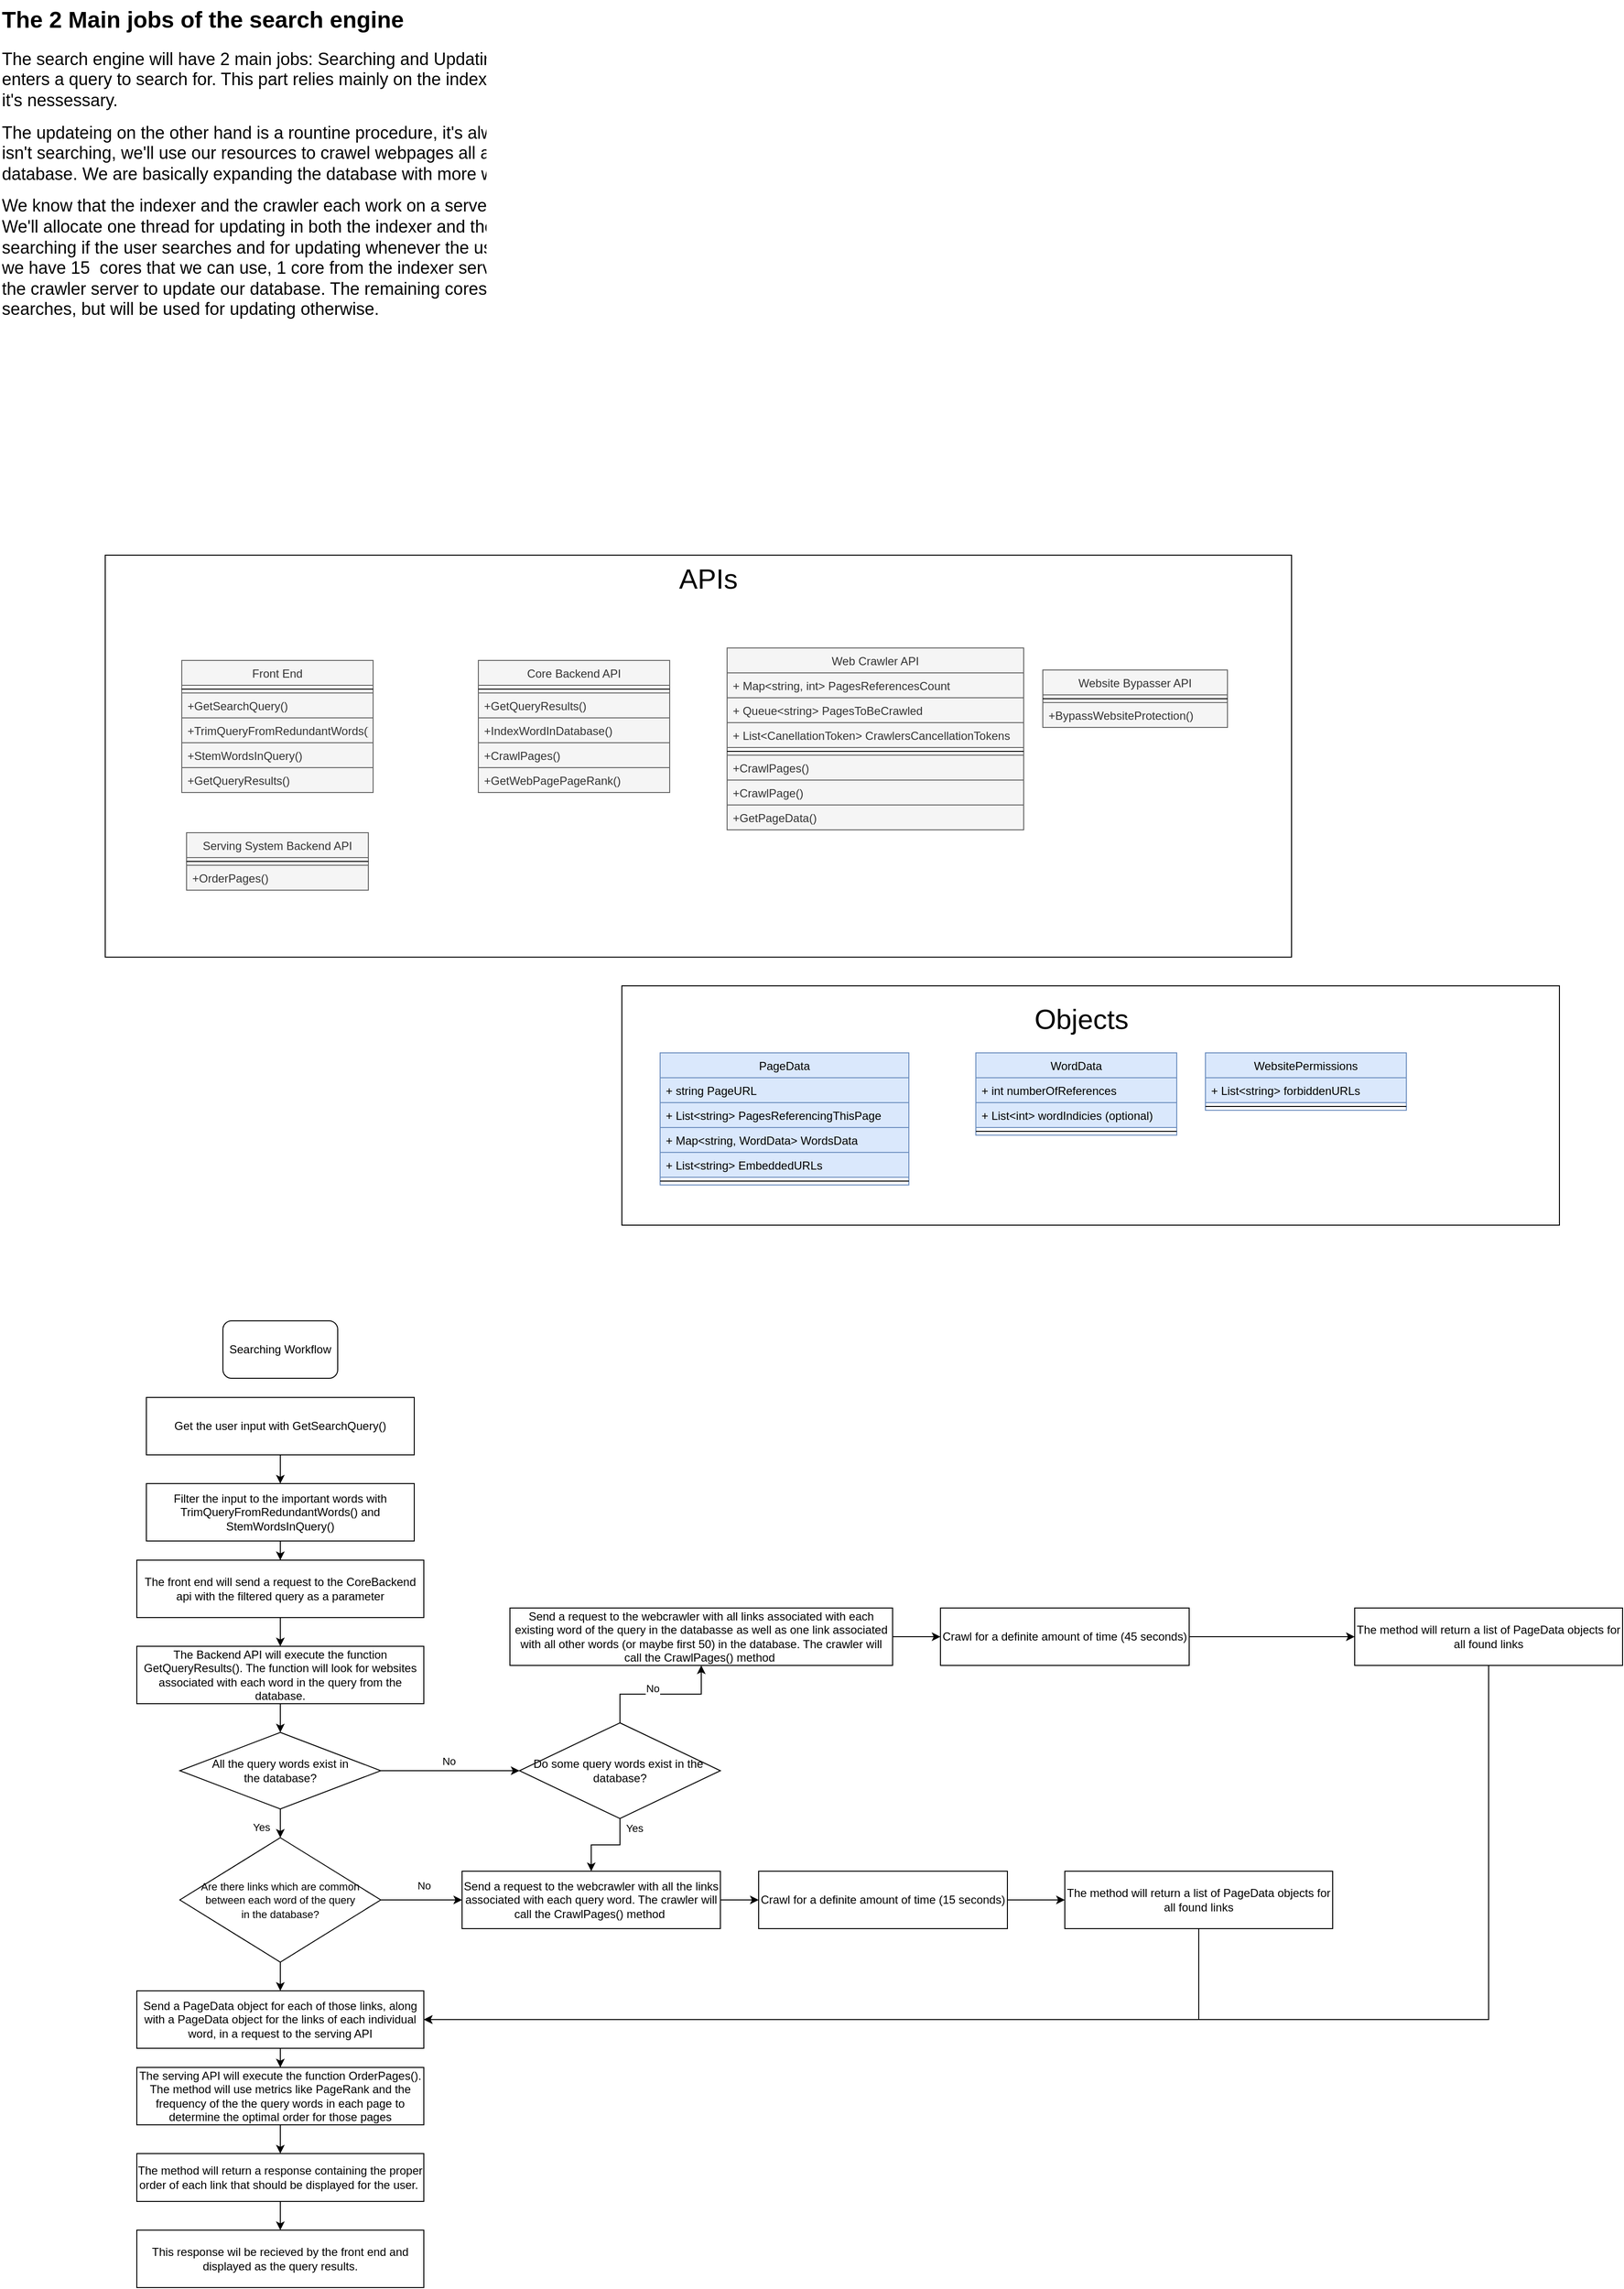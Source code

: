 <mxfile version="27.0.9">
  <diagram id="C5RBs43oDa-KdzZeNtuy" name="Page-1">
    <mxGraphModel dx="1556" dy="947" grid="1" gridSize="10" guides="1" tooltips="1" connect="1" arrows="1" fold="1" page="1" pageScale="1" pageWidth="2000" pageHeight="1700" math="0" shadow="0">
      <root>
        <mxCell id="WIyWlLk6GJQsqaUBKTNV-0" />
        <mxCell id="WIyWlLk6GJQsqaUBKTNV-1" parent="WIyWlLk6GJQsqaUBKTNV-0" />
        <mxCell id="8kWV0dTaUfHmcFmMoC4k-70" value="" style="rounded=0;whiteSpace=wrap;html=1;fillColor=none;" parent="WIyWlLk6GJQsqaUBKTNV-1" vertex="1">
          <mxGeometry x="190" y="600" width="1240" height="420" as="geometry" />
        </mxCell>
        <mxCell id="8kWV0dTaUfHmcFmMoC4k-71" value="" style="rounded=0;whiteSpace=wrap;html=1;fillColor=none;" parent="WIyWlLk6GJQsqaUBKTNV-1" vertex="1">
          <mxGeometry x="730" y="1050" width="980" height="250" as="geometry" />
        </mxCell>
        <mxCell id="zkfFHV4jXpPFQw0GAbJ--0" value="Core Backend API" style="swimlane;fontStyle=0;align=center;verticalAlign=top;childLayout=stackLayout;horizontal=1;startSize=26;horizontalStack=0;resizeParent=1;resizeLast=0;collapsible=1;marginBottom=0;rounded=0;shadow=0;strokeWidth=1;fillColor=#f5f5f5;fontColor=#333333;strokeColor=#666666;" parent="WIyWlLk6GJQsqaUBKTNV-1" vertex="1">
          <mxGeometry x="580" y="710" width="200" height="138" as="geometry">
            <mxRectangle x="230" y="140" width="160" height="26" as="alternateBounds" />
          </mxGeometry>
        </mxCell>
        <mxCell id="zkfFHV4jXpPFQw0GAbJ--4" value="" style="line;html=1;strokeWidth=1;align=left;verticalAlign=middle;spacingTop=-1;spacingLeft=3;spacingRight=3;rotatable=0;labelPosition=right;points=[];portConstraint=eastwest;" parent="zkfFHV4jXpPFQw0GAbJ--0" vertex="1">
          <mxGeometry y="26" width="200" height="8" as="geometry" />
        </mxCell>
        <mxCell id="zkfFHV4jXpPFQw0GAbJ--5" value="+GetQueryResults()" style="text;align=left;verticalAlign=top;spacingLeft=4;spacingRight=4;overflow=hidden;rotatable=0;points=[[0,0.5],[1,0.5]];portConstraint=eastwest;labelBackgroundColor=none;textShadow=0;labelBorderColor=none;fillColor=#f5f5f5;fontColor=#333333;strokeColor=#666666;" parent="zkfFHV4jXpPFQw0GAbJ--0" vertex="1">
          <mxGeometry y="34" width="200" height="26" as="geometry" />
        </mxCell>
        <mxCell id="wxarfpQwZNa4B09bHYkx-20" value="+IndexWordInDatabase()" style="text;align=left;verticalAlign=top;spacingLeft=4;spacingRight=4;overflow=hidden;rotatable=0;points=[[0,0.5],[1,0.5]];portConstraint=eastwest;fillColor=#f5f5f5;fontColor=#333333;strokeColor=#666666;" parent="zkfFHV4jXpPFQw0GAbJ--0" vertex="1">
          <mxGeometry y="60" width="200" height="26" as="geometry" />
        </mxCell>
        <mxCell id="wxarfpQwZNa4B09bHYkx-21" value="+CrawlPages()" style="text;align=left;verticalAlign=top;spacingLeft=4;spacingRight=4;overflow=hidden;rotatable=0;points=[[0,0.5],[1,0.5]];portConstraint=eastwest;fillColor=#f5f5f5;fontColor=#333333;strokeColor=#666666;" parent="zkfFHV4jXpPFQw0GAbJ--0" vertex="1">
          <mxGeometry y="86" width="200" height="26" as="geometry" />
        </mxCell>
        <mxCell id="wxarfpQwZNa4B09bHYkx-26" value="+GetWebPagePageRank()" style="text;align=left;verticalAlign=top;spacingLeft=4;spacingRight=4;overflow=hidden;rotatable=0;points=[[0,0.5],[1,0.5]];portConstraint=eastwest;fillColor=#f5f5f5;fontColor=#333333;strokeColor=#666666;" parent="zkfFHV4jXpPFQw0GAbJ--0" vertex="1">
          <mxGeometry y="112" width="200" height="26" as="geometry" />
        </mxCell>
        <mxCell id="zkfFHV4jXpPFQw0GAbJ--6" value="Front End" style="swimlane;fontStyle=0;align=center;verticalAlign=top;childLayout=stackLayout;horizontal=1;startSize=26;horizontalStack=0;resizeParent=1;resizeLast=0;collapsible=1;marginBottom=0;rounded=0;shadow=0;strokeWidth=1;fillColor=#f5f5f5;fontColor=#333333;strokeColor=#666666;" parent="WIyWlLk6GJQsqaUBKTNV-1" vertex="1">
          <mxGeometry x="270" y="710" width="200" height="138" as="geometry">
            <mxRectangle x="130" y="380" width="160" height="26" as="alternateBounds" />
          </mxGeometry>
        </mxCell>
        <mxCell id="zkfFHV4jXpPFQw0GAbJ--9" value="" style="line;html=1;strokeWidth=1;align=left;verticalAlign=middle;spacingTop=-1;spacingLeft=3;spacingRight=3;rotatable=0;labelPosition=right;points=[];portConstraint=eastwest;" parent="zkfFHV4jXpPFQw0GAbJ--6" vertex="1">
          <mxGeometry y="26" width="200" height="8" as="geometry" />
        </mxCell>
        <mxCell id="wxarfpQwZNa4B09bHYkx-12" value="+GetSearchQuery()" style="text;align=left;verticalAlign=top;spacingLeft=4;spacingRight=4;overflow=hidden;rotatable=0;points=[[0,0.5],[1,0.5]];portConstraint=eastwest;fillColor=#f5f5f5;fontColor=#333333;strokeColor=#666666;" parent="zkfFHV4jXpPFQw0GAbJ--6" vertex="1">
          <mxGeometry y="34" width="200" height="26" as="geometry" />
        </mxCell>
        <mxCell id="zkfFHV4jXpPFQw0GAbJ--10" value="+TrimQueryFromRedundantWords()" style="text;align=left;verticalAlign=top;spacingLeft=4;spacingRight=4;overflow=hidden;rotatable=0;points=[[0,0.5],[1,0.5]];portConstraint=eastwest;fontStyle=0;fillColor=#f5f5f5;fontColor=#333333;strokeColor=#666666;" parent="zkfFHV4jXpPFQw0GAbJ--6" vertex="1">
          <mxGeometry y="60" width="200" height="26" as="geometry" />
        </mxCell>
        <mxCell id="zkfFHV4jXpPFQw0GAbJ--11" value="+StemWordsInQuery()" style="text;align=left;verticalAlign=top;spacingLeft=4;spacingRight=4;overflow=hidden;rotatable=0;points=[[0,0.5],[1,0.5]];portConstraint=eastwest;fillColor=#f5f5f5;fontColor=#333333;strokeColor=#666666;" parent="zkfFHV4jXpPFQw0GAbJ--6" vertex="1">
          <mxGeometry y="86" width="200" height="26" as="geometry" />
        </mxCell>
        <mxCell id="wxarfpQwZNa4B09bHYkx-14" value="+GetQueryResults()" style="text;align=left;verticalAlign=top;spacingLeft=4;spacingRight=4;overflow=hidden;rotatable=0;points=[[0,0.5],[1,0.5]];portConstraint=eastwest;fillColor=#f5f5f5;fontColor=#333333;strokeColor=#666666;" parent="zkfFHV4jXpPFQw0GAbJ--6" vertex="1">
          <mxGeometry y="112" width="200" height="26" as="geometry" />
        </mxCell>
        <mxCell id="zkfFHV4jXpPFQw0GAbJ--13" value="Serving System Backend API" style="swimlane;fontStyle=0;align=center;verticalAlign=top;childLayout=stackLayout;horizontal=1;startSize=26;horizontalStack=0;resizeParent=1;resizeLast=0;collapsible=1;marginBottom=0;rounded=0;shadow=0;strokeWidth=1;fillColor=#f5f5f5;fontColor=#333333;strokeColor=#666666;" parent="WIyWlLk6GJQsqaUBKTNV-1" vertex="1">
          <mxGeometry x="275" y="890" width="190" height="60" as="geometry">
            <mxRectangle x="340" y="380" width="170" height="26" as="alternateBounds" />
          </mxGeometry>
        </mxCell>
        <mxCell id="zkfFHV4jXpPFQw0GAbJ--15" value="" style="line;html=1;strokeWidth=1;align=left;verticalAlign=middle;spacingTop=-1;spacingLeft=3;spacingRight=3;rotatable=0;labelPosition=right;points=[];portConstraint=eastwest;" parent="zkfFHV4jXpPFQw0GAbJ--13" vertex="1">
          <mxGeometry y="26" width="190" height="8" as="geometry" />
        </mxCell>
        <mxCell id="wxarfpQwZNa4B09bHYkx-25" value="+OrderPages()" style="text;align=left;verticalAlign=top;spacingLeft=4;spacingRight=4;overflow=hidden;rotatable=0;points=[[0,0.5],[1,0.5]];portConstraint=eastwest;fillColor=#f5f5f5;fontColor=#333333;strokeColor=#666666;" parent="zkfFHV4jXpPFQw0GAbJ--13" vertex="1">
          <mxGeometry y="34" width="190" height="26" as="geometry" />
        </mxCell>
        <mxCell id="zkfFHV4jXpPFQw0GAbJ--17" value="Web Crawler API" style="swimlane;fontStyle=0;align=center;verticalAlign=top;childLayout=stackLayout;horizontal=1;startSize=26;horizontalStack=0;resizeParent=1;resizeLast=0;collapsible=1;marginBottom=0;rounded=0;shadow=0;strokeWidth=1;fillColor=#f5f5f5;fontColor=#333333;strokeColor=#666666;" parent="WIyWlLk6GJQsqaUBKTNV-1" vertex="1">
          <mxGeometry x="840" y="697" width="310" height="190" as="geometry">
            <mxRectangle x="550" y="140" width="160" height="26" as="alternateBounds" />
          </mxGeometry>
        </mxCell>
        <mxCell id="wxarfpQwZNa4B09bHYkx-41" value="+ Map&lt;string, int&gt; PagesReferencesCount" style="text;align=left;verticalAlign=top;spacingLeft=4;spacingRight=4;overflow=hidden;rotatable=0;points=[[0,0.5],[1,0.5]];portConstraint=eastwest;fillColor=#f5f5f5;fontColor=#333333;strokeColor=#666666;" parent="zkfFHV4jXpPFQw0GAbJ--17" vertex="1">
          <mxGeometry y="26" width="310" height="26" as="geometry" />
        </mxCell>
        <mxCell id="wxarfpQwZNa4B09bHYkx-46" value="+ Queue&lt;string&gt; PagesToBeCrawled" style="text;align=left;verticalAlign=top;spacingLeft=4;spacingRight=4;overflow=hidden;rotatable=0;points=[[0,0.5],[1,0.5]];portConstraint=eastwest;fillColor=#f5f5f5;fontColor=#333333;strokeColor=#666666;" parent="zkfFHV4jXpPFQw0GAbJ--17" vertex="1">
          <mxGeometry y="52" width="310" height="26" as="geometry" />
        </mxCell>
        <mxCell id="wxarfpQwZNa4B09bHYkx-47" value="+ List&lt;CanellationToken&gt; CrawlersCancellationTokens" style="text;align=left;verticalAlign=top;spacingLeft=4;spacingRight=4;overflow=hidden;rotatable=0;points=[[0,0.5],[1,0.5]];portConstraint=eastwest;fillColor=#f5f5f5;fontColor=#333333;strokeColor=#666666;" parent="zkfFHV4jXpPFQw0GAbJ--17" vertex="1">
          <mxGeometry y="78" width="310" height="26" as="geometry" />
        </mxCell>
        <mxCell id="zkfFHV4jXpPFQw0GAbJ--23" value="" style="line;html=1;strokeWidth=1;align=left;verticalAlign=middle;spacingTop=-1;spacingLeft=3;spacingRight=3;rotatable=0;labelPosition=right;points=[];portConstraint=eastwest;" parent="zkfFHV4jXpPFQw0GAbJ--17" vertex="1">
          <mxGeometry y="104" width="310" height="8" as="geometry" />
        </mxCell>
        <mxCell id="wxarfpQwZNa4B09bHYkx-29" value="+CrawlPages()" style="text;align=left;verticalAlign=top;spacingLeft=4;spacingRight=4;overflow=hidden;rotatable=0;points=[[0,0.5],[1,0.5]];portConstraint=eastwest;fillColor=#f5f5f5;fontColor=#333333;strokeColor=#666666;" parent="zkfFHV4jXpPFQw0GAbJ--17" vertex="1">
          <mxGeometry y="112" width="310" height="26" as="geometry" />
        </mxCell>
        <mxCell id="wxarfpQwZNa4B09bHYkx-34" value="+CrawlPage()" style="text;align=left;verticalAlign=top;spacingLeft=4;spacingRight=4;overflow=hidden;rotatable=0;points=[[0,0.5],[1,0.5]];portConstraint=eastwest;fillColor=#f5f5f5;fontColor=#333333;strokeColor=#666666;" parent="zkfFHV4jXpPFQw0GAbJ--17" vertex="1">
          <mxGeometry y="138" width="310" height="26" as="geometry" />
        </mxCell>
        <mxCell id="zkfFHV4jXpPFQw0GAbJ--25" value="+GetPageData()" style="text;align=left;verticalAlign=top;spacingLeft=4;spacingRight=4;overflow=hidden;rotatable=0;points=[[0,0.5],[1,0.5]];portConstraint=eastwest;fillColor=#f5f5f5;fontColor=#333333;strokeColor=#666666;" parent="zkfFHV4jXpPFQw0GAbJ--17" vertex="1">
          <mxGeometry y="164" width="310" height="26" as="geometry" />
        </mxCell>
        <mxCell id="wxarfpQwZNa4B09bHYkx-0" value="Website Bypasser API" style="swimlane;fontStyle=0;align=center;verticalAlign=top;childLayout=stackLayout;horizontal=1;startSize=26;horizontalStack=0;resizeParent=1;resizeLast=0;collapsible=1;marginBottom=0;rounded=0;shadow=0;strokeWidth=1;fillColor=#f5f5f5;fontColor=#333333;strokeColor=#666666;" parent="WIyWlLk6GJQsqaUBKTNV-1" vertex="1">
          <mxGeometry x="1170" y="720" width="193" height="60" as="geometry">
            <mxRectangle x="550" y="140" width="160" height="26" as="alternateBounds" />
          </mxGeometry>
        </mxCell>
        <mxCell id="wxarfpQwZNa4B09bHYkx-6" value="" style="line;html=1;strokeWidth=1;align=left;verticalAlign=middle;spacingTop=-1;spacingLeft=3;spacingRight=3;rotatable=0;labelPosition=right;points=[];portConstraint=eastwest;" parent="wxarfpQwZNa4B09bHYkx-0" vertex="1">
          <mxGeometry y="26" width="193" height="8" as="geometry" />
        </mxCell>
        <mxCell id="wxarfpQwZNa4B09bHYkx-7" value="+BypassWebsiteProtection()" style="text;align=left;verticalAlign=top;spacingLeft=4;spacingRight=4;overflow=hidden;rotatable=0;points=[[0,0.5],[1,0.5]];portConstraint=eastwest;fillColor=#f5f5f5;fontColor=#333333;strokeColor=#666666;" parent="wxarfpQwZNa4B09bHYkx-0" vertex="1">
          <mxGeometry y="34" width="193" height="26" as="geometry" />
        </mxCell>
        <mxCell id="wxarfpQwZNa4B09bHYkx-36" value="PageData" style="swimlane;fontStyle=0;align=center;verticalAlign=top;childLayout=stackLayout;horizontal=1;startSize=26;horizontalStack=0;resizeParent=1;resizeLast=0;collapsible=1;marginBottom=0;rounded=0;shadow=0;strokeWidth=1;fillColor=#dae8fc;strokeColor=#6c8ebf;" parent="WIyWlLk6GJQsqaUBKTNV-1" vertex="1">
          <mxGeometry x="770" y="1120" width="260" height="138" as="geometry">
            <mxRectangle x="340" y="380" width="170" height="26" as="alternateBounds" />
          </mxGeometry>
        </mxCell>
        <mxCell id="wxarfpQwZNa4B09bHYkx-39" value="+ string PageURL" style="text;align=left;verticalAlign=top;spacingLeft=4;spacingRight=4;overflow=hidden;rotatable=0;points=[[0,0.5],[1,0.5]];portConstraint=eastwest;fillColor=#dae8fc;strokeColor=#6c8ebf;" parent="wxarfpQwZNa4B09bHYkx-36" vertex="1">
          <mxGeometry y="26" width="260" height="26" as="geometry" />
        </mxCell>
        <mxCell id="8kWV0dTaUfHmcFmMoC4k-56" value="+ List&lt;string&gt; PagesReferencingThisPage" style="text;align=left;verticalAlign=top;spacingLeft=4;spacingRight=4;overflow=hidden;rotatable=0;points=[[0,0.5],[1,0.5]];portConstraint=eastwest;fillColor=#dae8fc;strokeColor=#6c8ebf;" parent="wxarfpQwZNa4B09bHYkx-36" vertex="1">
          <mxGeometry y="52" width="260" height="26" as="geometry" />
        </mxCell>
        <mxCell id="wxarfpQwZNa4B09bHYkx-40" value="+ Map&lt;string, WordData&gt; WordsData" style="text;align=left;verticalAlign=top;spacingLeft=4;spacingRight=4;overflow=hidden;rotatable=0;points=[[0,0.5],[1,0.5]];portConstraint=eastwest;fillColor=#dae8fc;strokeColor=#6c8ebf;" parent="wxarfpQwZNa4B09bHYkx-36" vertex="1">
          <mxGeometry y="78" width="260" height="26" as="geometry" />
        </mxCell>
        <mxCell id="wxarfpQwZNa4B09bHYkx-48" value="+ List&lt;string&gt; EmbeddedURLs" style="text;align=left;verticalAlign=top;spacingLeft=4;spacingRight=4;overflow=hidden;rotatable=0;points=[[0,0.5],[1,0.5]];portConstraint=eastwest;fillColor=#dae8fc;strokeColor=#6c8ebf;" parent="wxarfpQwZNa4B09bHYkx-36" vertex="1">
          <mxGeometry y="104" width="260" height="26" as="geometry" />
        </mxCell>
        <mxCell id="wxarfpQwZNa4B09bHYkx-37" value="" style="line;html=1;strokeWidth=1;align=left;verticalAlign=middle;spacingTop=-1;spacingLeft=3;spacingRight=3;rotatable=0;labelPosition=right;points=[];portConstraint=eastwest;" parent="wxarfpQwZNa4B09bHYkx-36" vertex="1">
          <mxGeometry y="130" width="260" height="8" as="geometry" />
        </mxCell>
        <mxCell id="wxarfpQwZNa4B09bHYkx-42" value="WordData" style="swimlane;fontStyle=0;align=center;verticalAlign=top;childLayout=stackLayout;horizontal=1;startSize=26;horizontalStack=0;resizeParent=1;resizeLast=0;collapsible=1;marginBottom=0;rounded=0;shadow=0;strokeWidth=1;fillColor=#dae8fc;strokeColor=#6c8ebf;" parent="WIyWlLk6GJQsqaUBKTNV-1" vertex="1">
          <mxGeometry x="1100" y="1120" width="210" height="86" as="geometry">
            <mxRectangle x="340" y="380" width="170" height="26" as="alternateBounds" />
          </mxGeometry>
        </mxCell>
        <mxCell id="wxarfpQwZNa4B09bHYkx-43" value="+ int numberOfReferences" style="text;align=left;verticalAlign=top;spacingLeft=4;spacingRight=4;overflow=hidden;rotatable=0;points=[[0,0.5],[1,0.5]];portConstraint=eastwest;fillColor=#dae8fc;strokeColor=#6c8ebf;" parent="wxarfpQwZNa4B09bHYkx-42" vertex="1">
          <mxGeometry y="26" width="210" height="26" as="geometry" />
        </mxCell>
        <mxCell id="wxarfpQwZNa4B09bHYkx-44" value="+ List&lt;int&gt; wordIndicies (optional)" style="text;align=left;verticalAlign=top;spacingLeft=4;spacingRight=4;overflow=hidden;rotatable=0;points=[[0,0.5],[1,0.5]];portConstraint=eastwest;fillColor=#dae8fc;strokeColor=#6c8ebf;" parent="wxarfpQwZNa4B09bHYkx-42" vertex="1">
          <mxGeometry y="52" width="210" height="26" as="geometry" />
        </mxCell>
        <mxCell id="wxarfpQwZNa4B09bHYkx-45" value="" style="line;html=1;strokeWidth=1;align=left;verticalAlign=middle;spacingTop=-1;spacingLeft=3;spacingRight=3;rotatable=0;labelPosition=right;points=[];portConstraint=eastwest;" parent="wxarfpQwZNa4B09bHYkx-42" vertex="1">
          <mxGeometry y="78" width="210" height="8" as="geometry" />
        </mxCell>
        <mxCell id="wxarfpQwZNa4B09bHYkx-50" value="WebsitePermissions" style="swimlane;fontStyle=0;align=center;verticalAlign=top;childLayout=stackLayout;horizontal=1;startSize=26;horizontalStack=0;resizeParent=1;resizeLast=0;collapsible=1;marginBottom=0;rounded=0;shadow=0;strokeWidth=1;fillColor=#dae8fc;strokeColor=#6c8ebf;" parent="WIyWlLk6GJQsqaUBKTNV-1" vertex="1">
          <mxGeometry x="1340" y="1120" width="210" height="60" as="geometry">
            <mxRectangle x="340" y="380" width="170" height="26" as="alternateBounds" />
          </mxGeometry>
        </mxCell>
        <mxCell id="wxarfpQwZNa4B09bHYkx-51" value="+ List&lt;string&gt; forbiddenURLs" style="text;align=left;verticalAlign=top;spacingLeft=4;spacingRight=4;overflow=hidden;rotatable=0;points=[[0,0.5],[1,0.5]];portConstraint=eastwest;fillColor=#dae8fc;strokeColor=#6c8ebf;" parent="wxarfpQwZNa4B09bHYkx-50" vertex="1">
          <mxGeometry y="26" width="210" height="26" as="geometry" />
        </mxCell>
        <mxCell id="wxarfpQwZNa4B09bHYkx-53" value="" style="line;html=1;strokeWidth=1;align=left;verticalAlign=middle;spacingTop=-1;spacingLeft=3;spacingRight=3;rotatable=0;labelPosition=right;points=[];portConstraint=eastwest;" parent="wxarfpQwZNa4B09bHYkx-50" vertex="1">
          <mxGeometry y="52" width="210" height="8" as="geometry" />
        </mxCell>
        <mxCell id="wxarfpQwZNa4B09bHYkx-58" value="Searching Workflow" style="rounded=1;whiteSpace=wrap;html=1;" parent="WIyWlLk6GJQsqaUBKTNV-1" vertex="1">
          <mxGeometry x="313" y="1400" width="120" height="60" as="geometry" />
        </mxCell>
        <mxCell id="wxarfpQwZNa4B09bHYkx-63" value="" style="edgeStyle=orthogonalEdgeStyle;rounded=0;orthogonalLoop=1;jettySize=auto;html=1;" parent="WIyWlLk6GJQsqaUBKTNV-1" source="wxarfpQwZNa4B09bHYkx-61" target="wxarfpQwZNa4B09bHYkx-62" edge="1">
          <mxGeometry relative="1" as="geometry" />
        </mxCell>
        <mxCell id="wxarfpQwZNa4B09bHYkx-61" value="Get the user input with GetSearchQuery()" style="rounded=0;whiteSpace=wrap;html=1;" parent="WIyWlLk6GJQsqaUBKTNV-1" vertex="1">
          <mxGeometry x="233" y="1480" width="280" height="60" as="geometry" />
        </mxCell>
        <mxCell id="wxarfpQwZNa4B09bHYkx-65" value="" style="edgeStyle=orthogonalEdgeStyle;rounded=0;orthogonalLoop=1;jettySize=auto;html=1;" parent="WIyWlLk6GJQsqaUBKTNV-1" source="wxarfpQwZNa4B09bHYkx-62" target="wxarfpQwZNa4B09bHYkx-64" edge="1">
          <mxGeometry relative="1" as="geometry" />
        </mxCell>
        <mxCell id="wxarfpQwZNa4B09bHYkx-62" value="Filter the input to the important words with TrimQueryFromRedundantWords() and StemWordsInQuery()" style="whiteSpace=wrap;html=1;rounded=0;" parent="WIyWlLk6GJQsqaUBKTNV-1" vertex="1">
          <mxGeometry x="233" y="1570" width="280" height="60" as="geometry" />
        </mxCell>
        <mxCell id="wxarfpQwZNa4B09bHYkx-67" value="" style="edgeStyle=orthogonalEdgeStyle;rounded=0;orthogonalLoop=1;jettySize=auto;html=1;" parent="WIyWlLk6GJQsqaUBKTNV-1" source="wxarfpQwZNa4B09bHYkx-64" target="wxarfpQwZNa4B09bHYkx-66" edge="1">
          <mxGeometry relative="1" as="geometry" />
        </mxCell>
        <mxCell id="wxarfpQwZNa4B09bHYkx-64" value="The front end will send a request to the CoreBackend api with the filtered query as a parameter" style="whiteSpace=wrap;html=1;rounded=0;" parent="WIyWlLk6GJQsqaUBKTNV-1" vertex="1">
          <mxGeometry x="223" y="1650" width="300" height="60" as="geometry" />
        </mxCell>
        <mxCell id="wxarfpQwZNa4B09bHYkx-69" value="" style="edgeStyle=orthogonalEdgeStyle;rounded=0;orthogonalLoop=1;jettySize=auto;html=1;" parent="WIyWlLk6GJQsqaUBKTNV-1" source="wxarfpQwZNa4B09bHYkx-66" target="wxarfpQwZNa4B09bHYkx-68" edge="1">
          <mxGeometry relative="1" as="geometry" />
        </mxCell>
        <mxCell id="wxarfpQwZNa4B09bHYkx-66" value="The Backend API will execute the function GetQueryResults(). The function will look for websites associated with each word in the query from the database." style="whiteSpace=wrap;html=1;rounded=0;" parent="WIyWlLk6GJQsqaUBKTNV-1" vertex="1">
          <mxGeometry x="223" y="1740" width="300" height="60" as="geometry" />
        </mxCell>
        <mxCell id="wxarfpQwZNa4B09bHYkx-71" value="" style="edgeStyle=orthogonalEdgeStyle;rounded=0;orthogonalLoop=1;jettySize=auto;html=1;entryX=0.5;entryY=0;entryDx=0;entryDy=0;" parent="WIyWlLk6GJQsqaUBKTNV-1" source="wxarfpQwZNa4B09bHYkx-68" target="wxarfpQwZNa4B09bHYkx-76" edge="1">
          <mxGeometry relative="1" as="geometry">
            <mxPoint x="373" y="1960" as="targetPoint" />
          </mxGeometry>
        </mxCell>
        <mxCell id="wxarfpQwZNa4B09bHYkx-74" value="Yes" style="edgeLabel;html=1;align=center;verticalAlign=middle;resizable=0;points=[];" parent="wxarfpQwZNa4B09bHYkx-71" vertex="1" connectable="0">
          <mxGeometry x="-0.24" y="-3" relative="1" as="geometry">
            <mxPoint x="-17" as="offset" />
          </mxGeometry>
        </mxCell>
        <mxCell id="wxarfpQwZNa4B09bHYkx-73" value="" style="edgeStyle=orthogonalEdgeStyle;rounded=0;orthogonalLoop=1;jettySize=auto;html=1;entryX=0;entryY=0.5;entryDx=0;entryDy=0;" parent="WIyWlLk6GJQsqaUBKTNV-1" source="wxarfpQwZNa4B09bHYkx-68" target="8kWV0dTaUfHmcFmMoC4k-15" edge="1">
          <mxGeometry relative="1" as="geometry">
            <mxPoint x="553" y="1870" as="targetPoint" />
          </mxGeometry>
        </mxCell>
        <mxCell id="wxarfpQwZNa4B09bHYkx-75" value="No" style="edgeLabel;html=1;align=center;verticalAlign=middle;resizable=0;points=[];" parent="wxarfpQwZNa4B09bHYkx-73" vertex="1" connectable="0">
          <mxGeometry x="-0.018" y="-2" relative="1" as="geometry">
            <mxPoint y="-12" as="offset" />
          </mxGeometry>
        </mxCell>
        <mxCell id="wxarfpQwZNa4B09bHYkx-68" value="All the query words exist in&lt;div&gt;the database?&lt;/div&gt;" style="rhombus;whiteSpace=wrap;html=1;rounded=0;" parent="WIyWlLk6GJQsqaUBKTNV-1" vertex="1">
          <mxGeometry x="268" y="1830" width="210" height="80" as="geometry" />
        </mxCell>
        <mxCell id="wxarfpQwZNa4B09bHYkx-78" value="" style="edgeStyle=orthogonalEdgeStyle;rounded=0;orthogonalLoop=1;jettySize=auto;html=1;" parent="WIyWlLk6GJQsqaUBKTNV-1" source="wxarfpQwZNa4B09bHYkx-76" target="wxarfpQwZNa4B09bHYkx-77" edge="1">
          <mxGeometry relative="1" as="geometry" />
        </mxCell>
        <mxCell id="wxarfpQwZNa4B09bHYkx-86" value="" style="edgeStyle=orthogonalEdgeStyle;rounded=0;orthogonalLoop=1;jettySize=auto;html=1;" parent="WIyWlLk6GJQsqaUBKTNV-1" source="wxarfpQwZNa4B09bHYkx-76" target="wxarfpQwZNa4B09bHYkx-85" edge="1">
          <mxGeometry relative="1" as="geometry" />
        </mxCell>
        <mxCell id="wxarfpQwZNa4B09bHYkx-87" value="No" style="edgeLabel;html=1;align=center;verticalAlign=middle;resizable=0;points=[];" parent="wxarfpQwZNa4B09bHYkx-86" vertex="1" connectable="0">
          <mxGeometry x="-0.653" y="2" relative="1" as="geometry">
            <mxPoint x="30" y="-13" as="offset" />
          </mxGeometry>
        </mxCell>
        <mxCell id="wxarfpQwZNa4B09bHYkx-76" value="&lt;font style=&quot;font-size: 11px;&quot;&gt;Are there links which are common&lt;/font&gt;&lt;div&gt;&lt;font style=&quot;font-size: 11px;&quot;&gt;between each word of the query&lt;/font&gt;&lt;/div&gt;&lt;div&gt;&lt;font style=&quot;font-size: 11px;&quot;&gt;in the database?&lt;/font&gt;&lt;/div&gt;" style="rhombus;whiteSpace=wrap;html=1;rounded=0;" parent="WIyWlLk6GJQsqaUBKTNV-1" vertex="1">
          <mxGeometry x="268" y="1940" width="210" height="130" as="geometry" />
        </mxCell>
        <mxCell id="wxarfpQwZNa4B09bHYkx-80" value="" style="edgeStyle=orthogonalEdgeStyle;rounded=0;orthogonalLoop=1;jettySize=auto;html=1;" parent="WIyWlLk6GJQsqaUBKTNV-1" source="wxarfpQwZNa4B09bHYkx-77" target="wxarfpQwZNa4B09bHYkx-79" edge="1">
          <mxGeometry relative="1" as="geometry" />
        </mxCell>
        <mxCell id="wxarfpQwZNa4B09bHYkx-77" value="Send a PageData object for each of those links, along with a PageData object for the links of each individual word, in a request to the serving API" style="whiteSpace=wrap;html=1;rounded=0;" parent="WIyWlLk6GJQsqaUBKTNV-1" vertex="1">
          <mxGeometry x="223" y="2100" width="300" height="60" as="geometry" />
        </mxCell>
        <mxCell id="wxarfpQwZNa4B09bHYkx-82" value="" style="edgeStyle=orthogonalEdgeStyle;rounded=0;orthogonalLoop=1;jettySize=auto;html=1;" parent="WIyWlLk6GJQsqaUBKTNV-1" source="wxarfpQwZNa4B09bHYkx-79" target="wxarfpQwZNa4B09bHYkx-81" edge="1">
          <mxGeometry relative="1" as="geometry" />
        </mxCell>
        <mxCell id="wxarfpQwZNa4B09bHYkx-79" value="The serving API will execute the function OrderPages(). The method will use metrics like PageRank and the frequency of the the query words in each page to determine the optimal order for those pages" style="whiteSpace=wrap;html=1;rounded=0;" parent="WIyWlLk6GJQsqaUBKTNV-1" vertex="1">
          <mxGeometry x="223" y="2180" width="300" height="60" as="geometry" />
        </mxCell>
        <mxCell id="wxarfpQwZNa4B09bHYkx-84" value="" style="edgeStyle=orthogonalEdgeStyle;rounded=0;orthogonalLoop=1;jettySize=auto;html=1;" parent="WIyWlLk6GJQsqaUBKTNV-1" source="wxarfpQwZNa4B09bHYkx-81" target="wxarfpQwZNa4B09bHYkx-83" edge="1">
          <mxGeometry relative="1" as="geometry" />
        </mxCell>
        <mxCell id="wxarfpQwZNa4B09bHYkx-81" value="The method will return a response containing the proper order of each link that should be displayed for the user.&amp;nbsp;" style="whiteSpace=wrap;html=1;rounded=0;" parent="WIyWlLk6GJQsqaUBKTNV-1" vertex="1">
          <mxGeometry x="223" y="2270" width="300" height="50" as="geometry" />
        </mxCell>
        <mxCell id="wxarfpQwZNa4B09bHYkx-83" value="This response wil be recieved by the front end and displayed as the query results." style="whiteSpace=wrap;html=1;rounded=0;" parent="WIyWlLk6GJQsqaUBKTNV-1" vertex="1">
          <mxGeometry x="223" y="2350" width="300" height="60" as="geometry" />
        </mxCell>
        <mxCell id="8kWV0dTaUfHmcFmMoC4k-2" value="" style="edgeStyle=orthogonalEdgeStyle;rounded=0;orthogonalLoop=1;jettySize=auto;html=1;" parent="WIyWlLk6GJQsqaUBKTNV-1" source="wxarfpQwZNa4B09bHYkx-85" target="8kWV0dTaUfHmcFmMoC4k-1" edge="1">
          <mxGeometry relative="1" as="geometry" />
        </mxCell>
        <mxCell id="wxarfpQwZNa4B09bHYkx-85" value="Send a request to the webcrawler with all the links associated with each query word. The crawler will call the CrawlPages() method&amp;nbsp;" style="whiteSpace=wrap;html=1;rounded=0;" parent="WIyWlLk6GJQsqaUBKTNV-1" vertex="1">
          <mxGeometry x="563" y="1975" width="270" height="60" as="geometry" />
        </mxCell>
        <mxCell id="8kWV0dTaUfHmcFmMoC4k-13" value="" style="edgeStyle=orthogonalEdgeStyle;rounded=0;orthogonalLoop=1;jettySize=auto;html=1;" parent="WIyWlLk6GJQsqaUBKTNV-1" source="8kWV0dTaUfHmcFmMoC4k-1" target="8kWV0dTaUfHmcFmMoC4k-12" edge="1">
          <mxGeometry relative="1" as="geometry" />
        </mxCell>
        <mxCell id="8kWV0dTaUfHmcFmMoC4k-1" value="Crawl for a definite amount of time (15 seconds)" style="whiteSpace=wrap;html=1;rounded=0;" parent="WIyWlLk6GJQsqaUBKTNV-1" vertex="1">
          <mxGeometry x="873" y="1975" width="260" height="60" as="geometry" />
        </mxCell>
        <mxCell id="8kWV0dTaUfHmcFmMoC4k-14" style="edgeStyle=orthogonalEdgeStyle;rounded=0;orthogonalLoop=1;jettySize=auto;html=1;exitX=0.5;exitY=1;exitDx=0;exitDy=0;entryX=1;entryY=0.5;entryDx=0;entryDy=0;" parent="WIyWlLk6GJQsqaUBKTNV-1" source="8kWV0dTaUfHmcFmMoC4k-12" target="wxarfpQwZNa4B09bHYkx-77" edge="1">
          <mxGeometry relative="1" as="geometry" />
        </mxCell>
        <mxCell id="8kWV0dTaUfHmcFmMoC4k-12" value="The method will return a list of PageData objects for all found links" style="whiteSpace=wrap;html=1;rounded=0;" parent="WIyWlLk6GJQsqaUBKTNV-1" vertex="1">
          <mxGeometry x="1193" y="1975" width="280" height="60" as="geometry" />
        </mxCell>
        <mxCell id="8kWV0dTaUfHmcFmMoC4k-19" value="" style="edgeStyle=orthogonalEdgeStyle;rounded=0;orthogonalLoop=1;jettySize=auto;html=1;" parent="WIyWlLk6GJQsqaUBKTNV-1" source="8kWV0dTaUfHmcFmMoC4k-15" target="8kWV0dTaUfHmcFmMoC4k-18" edge="1">
          <mxGeometry relative="1" as="geometry" />
        </mxCell>
        <mxCell id="8kWV0dTaUfHmcFmMoC4k-20" value="No" style="edgeLabel;html=1;align=center;verticalAlign=middle;resizable=0;points=[];" parent="8kWV0dTaUfHmcFmMoC4k-19" vertex="1" connectable="0">
          <mxGeometry x="-0.378" y="4" relative="1" as="geometry">
            <mxPoint x="19" y="-2" as="offset" />
          </mxGeometry>
        </mxCell>
        <mxCell id="8kWV0dTaUfHmcFmMoC4k-24" style="edgeStyle=orthogonalEdgeStyle;rounded=0;orthogonalLoop=1;jettySize=auto;html=1;exitX=0.5;exitY=1;exitDx=0;exitDy=0;entryX=0.5;entryY=0;entryDx=0;entryDy=0;" parent="WIyWlLk6GJQsqaUBKTNV-1" source="8kWV0dTaUfHmcFmMoC4k-15" target="wxarfpQwZNa4B09bHYkx-85" edge="1">
          <mxGeometry relative="1" as="geometry" />
        </mxCell>
        <mxCell id="8kWV0dTaUfHmcFmMoC4k-25" value="Yes" style="edgeLabel;html=1;align=center;verticalAlign=middle;resizable=0;points=[];" parent="8kWV0dTaUfHmcFmMoC4k-24" vertex="1" connectable="0">
          <mxGeometry x="-0.518" y="2" relative="1" as="geometry">
            <mxPoint x="13" y="-11" as="offset" />
          </mxGeometry>
        </mxCell>
        <mxCell id="8kWV0dTaUfHmcFmMoC4k-15" value="Do some query words exist in the&amp;nbsp;&lt;div&gt;database?&lt;/div&gt;" style="rhombus;whiteSpace=wrap;html=1;rounded=0;" parent="WIyWlLk6GJQsqaUBKTNV-1" vertex="1">
          <mxGeometry x="623" y="1820" width="210" height="100" as="geometry" />
        </mxCell>
        <mxCell id="8kWV0dTaUfHmcFmMoC4k-29" style="edgeStyle=orthogonalEdgeStyle;rounded=0;orthogonalLoop=1;jettySize=auto;html=1;exitX=1;exitY=0.5;exitDx=0;exitDy=0;entryX=0;entryY=0.5;entryDx=0;entryDy=0;" parent="WIyWlLk6GJQsqaUBKTNV-1" source="8kWV0dTaUfHmcFmMoC4k-18" target="8kWV0dTaUfHmcFmMoC4k-26" edge="1">
          <mxGeometry relative="1" as="geometry" />
        </mxCell>
        <mxCell id="8kWV0dTaUfHmcFmMoC4k-18" value="Send a request to the webcrawler with all links associated with each existing word of the query in the databasse as well as one link associated with all other words (or maybe first 50) in the database. The crawler will call the CrawlPages() method&amp;nbsp;" style="whiteSpace=wrap;html=1;rounded=0;" parent="WIyWlLk6GJQsqaUBKTNV-1" vertex="1">
          <mxGeometry x="613" y="1700" width="400" height="60" as="geometry" />
        </mxCell>
        <mxCell id="8kWV0dTaUfHmcFmMoC4k-28" style="edgeStyle=orthogonalEdgeStyle;rounded=0;orthogonalLoop=1;jettySize=auto;html=1;exitX=1;exitY=0.5;exitDx=0;exitDy=0;entryX=0;entryY=0.5;entryDx=0;entryDy=0;" parent="WIyWlLk6GJQsqaUBKTNV-1" source="8kWV0dTaUfHmcFmMoC4k-26" target="8kWV0dTaUfHmcFmMoC4k-27" edge="1">
          <mxGeometry relative="1" as="geometry" />
        </mxCell>
        <mxCell id="8kWV0dTaUfHmcFmMoC4k-26" value="Crawl for a definite amount of time (45 seconds)" style="whiteSpace=wrap;html=1;rounded=0;" parent="WIyWlLk6GJQsqaUBKTNV-1" vertex="1">
          <mxGeometry x="1063" y="1700" width="260" height="60" as="geometry" />
        </mxCell>
        <mxCell id="8kWV0dTaUfHmcFmMoC4k-31" style="edgeStyle=orthogonalEdgeStyle;rounded=0;orthogonalLoop=1;jettySize=auto;html=1;exitX=0.5;exitY=1;exitDx=0;exitDy=0;entryX=1;entryY=0.5;entryDx=0;entryDy=0;" parent="WIyWlLk6GJQsqaUBKTNV-1" source="8kWV0dTaUfHmcFmMoC4k-27" target="wxarfpQwZNa4B09bHYkx-77" edge="1">
          <mxGeometry relative="1" as="geometry" />
        </mxCell>
        <mxCell id="8kWV0dTaUfHmcFmMoC4k-27" value="The method will return a list of PageData objects for all found links" style="whiteSpace=wrap;html=1;rounded=0;" parent="WIyWlLk6GJQsqaUBKTNV-1" vertex="1">
          <mxGeometry x="1496" y="1700" width="280" height="60" as="geometry" />
        </mxCell>
        <mxCell id="8kWV0dTaUfHmcFmMoC4k-69" value="&lt;font style=&quot;font-size: 29px;&quot;&gt;APIs&lt;/font&gt;" style="text;html=1;align=center;verticalAlign=middle;resizable=0;points=[];autosize=1;strokeColor=none;fillColor=none;" parent="WIyWlLk6GJQsqaUBKTNV-1" vertex="1">
          <mxGeometry x="780" y="600" width="80" height="50" as="geometry" />
        </mxCell>
        <mxCell id="8kWV0dTaUfHmcFmMoC4k-72" value="&lt;font style=&quot;font-size: 29px;&quot;&gt;Objects&lt;/font&gt;" style="text;html=1;align=center;verticalAlign=middle;resizable=0;points=[];autosize=1;strokeColor=none;fillColor=none;" parent="WIyWlLk6GJQsqaUBKTNV-1" vertex="1">
          <mxGeometry x="1150" y="1060" width="120" height="50" as="geometry" />
        </mxCell>
        <mxCell id="4yEHCG5hgf_MdGySM3fG-0" value="&lt;h1 style=&quot;margin-top: 0px;&quot;&gt;The 2 Main jobs of the search engine&lt;/h1&gt;&lt;p&gt;&lt;font style=&quot;font-size: 18px;&quot;&gt;The search engine will have 2 main jobs: Searching and Updating. The searching happens when the user enters a query to search for. This part relies mainly on the indexing database, with a use of the crawler if it&#39;s nessessary.&amp;nbsp;&lt;/font&gt;&lt;/p&gt;&lt;p&gt;&lt;font style=&quot;font-size: 18px;&quot;&gt;The updateing on the other hand is a rountine procedure, it&#39;s always working. Basically, whenever the user isn&#39;t searching, we&#39;ll use our resources to crawel webpages all across the internet and index them in the database. We are basically expanding the database with more words and webpages.&amp;nbsp;&lt;/font&gt;&lt;/p&gt;&lt;p&gt;&lt;span style=&quot;font-size: 18px;&quot;&gt;We know that the indexer and the crawler each work on a server. This server has CPU cores, or threads. We&#39;ll allocate one thread for updating in both the indexer and the crawler, the rest will be used for searching if the user searches and for updating whenever the user isn&#39;t using the program. For example, if we have 15&amp;nbsp; cores that we can use, 1 core from the indexer server will be always working with 1 core from the crawler server to update our database. The remaining cores will handle searching whenever the user searches, but will be used for updating otherwise.&amp;nbsp;&lt;/span&gt;&lt;/p&gt;" style="text;html=1;whiteSpace=wrap;overflow=hidden;rounded=0;" parent="WIyWlLk6GJQsqaUBKTNV-1" vertex="1">
          <mxGeometry x="80" y="20" width="850" height="510" as="geometry" />
        </mxCell>
      </root>
    </mxGraphModel>
  </diagram>
</mxfile>

